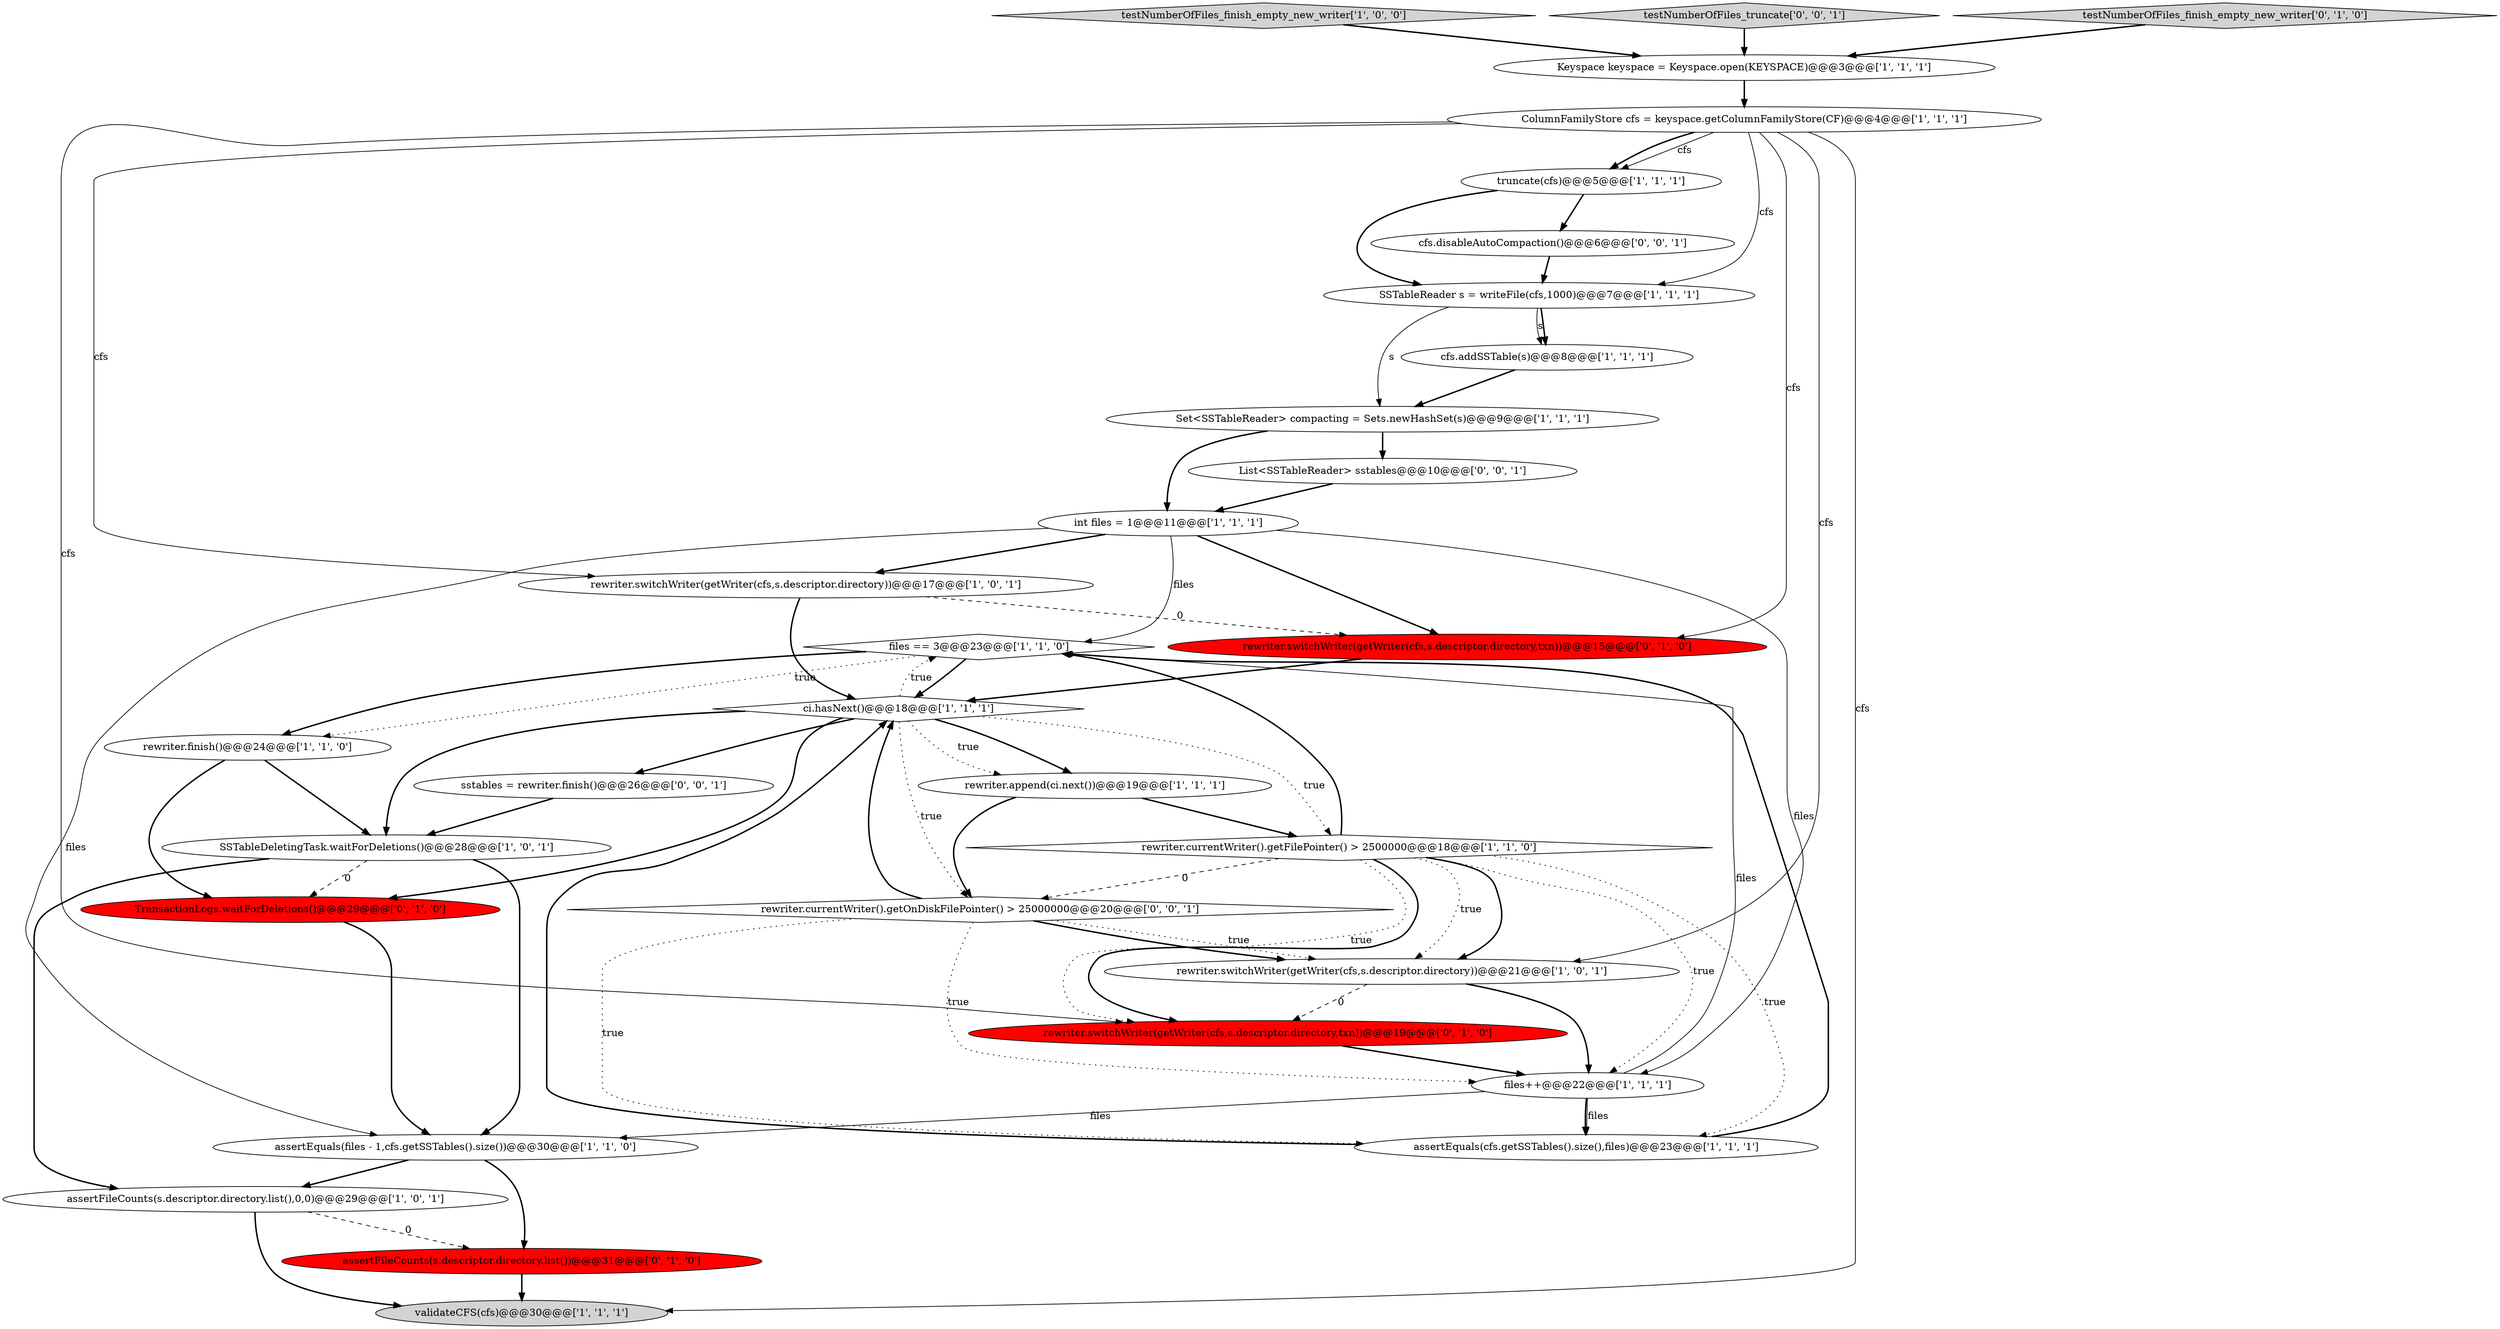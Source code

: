 digraph {
14 [style = filled, label = "testNumberOfFiles_finish_empty_new_writer['1', '0', '0']", fillcolor = lightgray, shape = diamond image = "AAA0AAABBB1BBB"];
3 [style = filled, label = "ColumnFamilyStore cfs = keyspace.getColumnFamilyStore(CF)@@@4@@@['1', '1', '1']", fillcolor = white, shape = ellipse image = "AAA0AAABBB1BBB"];
24 [style = filled, label = "assertFileCounts(s.descriptor.directory.list())@@@31@@@['0', '1', '0']", fillcolor = red, shape = ellipse image = "AAA1AAABBB2BBB"];
25 [style = filled, label = "TransactionLogs.waitForDeletions()@@@29@@@['0', '1', '0']", fillcolor = red, shape = ellipse image = "AAA1AAABBB2BBB"];
27 [style = filled, label = "cfs.disableAutoCompaction()@@@6@@@['0', '0', '1']", fillcolor = white, shape = ellipse image = "AAA0AAABBB3BBB"];
5 [style = filled, label = "assertFileCounts(s.descriptor.directory.list(),0,0)@@@29@@@['1', '0', '1']", fillcolor = white, shape = ellipse image = "AAA0AAABBB1BBB"];
6 [style = filled, label = "files == 3@@@23@@@['1', '1', '0']", fillcolor = white, shape = diamond image = "AAA0AAABBB1BBB"];
15 [style = filled, label = "truncate(cfs)@@@5@@@['1', '1', '1']", fillcolor = white, shape = ellipse image = "AAA0AAABBB1BBB"];
8 [style = filled, label = "assertEquals(cfs.getSSTables().size(),files)@@@23@@@['1', '1', '1']", fillcolor = white, shape = ellipse image = "AAA0AAABBB1BBB"];
11 [style = filled, label = "SSTableReader s = writeFile(cfs,1000)@@@7@@@['1', '1', '1']", fillcolor = white, shape = ellipse image = "AAA0AAABBB1BBB"];
10 [style = filled, label = "cfs.addSSTable(s)@@@8@@@['1', '1', '1']", fillcolor = white, shape = ellipse image = "AAA0AAABBB1BBB"];
18 [style = filled, label = "ci.hasNext()@@@18@@@['1', '1', '1']", fillcolor = white, shape = diamond image = "AAA0AAABBB1BBB"];
19 [style = filled, label = "rewriter.currentWriter().getFilePointer() > 2500000@@@18@@@['1', '1', '0']", fillcolor = white, shape = diamond image = "AAA0AAABBB1BBB"];
2 [style = filled, label = "rewriter.append(ci.next())@@@19@@@['1', '1', '1']", fillcolor = white, shape = ellipse image = "AAA0AAABBB1BBB"];
29 [style = filled, label = "testNumberOfFiles_truncate['0', '0', '1']", fillcolor = lightgray, shape = diamond image = "AAA0AAABBB3BBB"];
1 [style = filled, label = "rewriter.finish()@@@24@@@['1', '1', '0']", fillcolor = white, shape = ellipse image = "AAA0AAABBB1BBB"];
30 [style = filled, label = "rewriter.currentWriter().getOnDiskFilePointer() > 25000000@@@20@@@['0', '0', '1']", fillcolor = white, shape = diamond image = "AAA0AAABBB3BBB"];
28 [style = filled, label = "sstables = rewriter.finish()@@@26@@@['0', '0', '1']", fillcolor = white, shape = ellipse image = "AAA0AAABBB3BBB"];
22 [style = filled, label = "testNumberOfFiles_finish_empty_new_writer['0', '1', '0']", fillcolor = lightgray, shape = diamond image = "AAA0AAABBB2BBB"];
23 [style = filled, label = "rewriter.switchWriter(getWriter(cfs,s.descriptor.directory,txn))@@@19@@@['0', '1', '0']", fillcolor = red, shape = ellipse image = "AAA1AAABBB2BBB"];
12 [style = filled, label = "files++@@@22@@@['1', '1', '1']", fillcolor = white, shape = ellipse image = "AAA0AAABBB1BBB"];
4 [style = filled, label = "Set<SSTableReader> compacting = Sets.newHashSet(s)@@@9@@@['1', '1', '1']", fillcolor = white, shape = ellipse image = "AAA0AAABBB1BBB"];
7 [style = filled, label = "int files = 1@@@11@@@['1', '1', '1']", fillcolor = white, shape = ellipse image = "AAA0AAABBB1BBB"];
17 [style = filled, label = "SSTableDeletingTask.waitForDeletions()@@@28@@@['1', '0', '1']", fillcolor = white, shape = ellipse image = "AAA0AAABBB1BBB"];
21 [style = filled, label = "rewriter.switchWriter(getWriter(cfs,s.descriptor.directory,txn))@@@15@@@['0', '1', '0']", fillcolor = red, shape = ellipse image = "AAA1AAABBB2BBB"];
13 [style = filled, label = "validateCFS(cfs)@@@30@@@['1', '1', '1']", fillcolor = lightgray, shape = ellipse image = "AAA0AAABBB1BBB"];
16 [style = filled, label = "Keyspace keyspace = Keyspace.open(KEYSPACE)@@@3@@@['1', '1', '1']", fillcolor = white, shape = ellipse image = "AAA0AAABBB1BBB"];
9 [style = filled, label = "rewriter.switchWriter(getWriter(cfs,s.descriptor.directory))@@@21@@@['1', '0', '1']", fillcolor = white, shape = ellipse image = "AAA0AAABBB1BBB"];
26 [style = filled, label = "List<SSTableReader> sstables@@@10@@@['0', '0', '1']", fillcolor = white, shape = ellipse image = "AAA0AAABBB3BBB"];
20 [style = filled, label = "assertEquals(files - 1,cfs.getSSTables().size())@@@30@@@['1', '1', '0']", fillcolor = white, shape = ellipse image = "AAA0AAABBB1BBB"];
0 [style = filled, label = "rewriter.switchWriter(getWriter(cfs,s.descriptor.directory))@@@17@@@['1', '0', '1']", fillcolor = white, shape = ellipse image = "AAA0AAABBB1BBB"];
14->16 [style = bold, label=""];
16->3 [style = bold, label=""];
3->13 [style = solid, label="cfs"];
11->10 [style = solid, label="s"];
17->5 [style = bold, label=""];
17->25 [style = dashed, label="0"];
2->19 [style = bold, label=""];
26->7 [style = bold, label=""];
7->20 [style = solid, label="files"];
22->16 [style = bold, label=""];
3->21 [style = solid, label="cfs"];
8->18 [style = bold, label=""];
6->18 [style = bold, label=""];
18->19 [style = dotted, label="true"];
6->1 [style = dotted, label="true"];
3->15 [style = solid, label="cfs"];
18->17 [style = bold, label=""];
4->26 [style = bold, label=""];
19->12 [style = dotted, label="true"];
19->23 [style = dotted, label="true"];
3->11 [style = solid, label="cfs"];
30->12 [style = dotted, label="true"];
7->0 [style = bold, label=""];
3->15 [style = bold, label=""];
8->6 [style = bold, label=""];
24->13 [style = bold, label=""];
30->9 [style = bold, label=""];
12->8 [style = solid, label="files"];
18->2 [style = bold, label=""];
19->6 [style = bold, label=""];
30->18 [style = bold, label=""];
3->0 [style = solid, label="cfs"];
18->28 [style = bold, label=""];
21->18 [style = bold, label=""];
4->7 [style = bold, label=""];
7->6 [style = solid, label="files"];
19->8 [style = dotted, label="true"];
1->17 [style = bold, label=""];
20->5 [style = bold, label=""];
18->6 [style = dotted, label="true"];
3->23 [style = solid, label="cfs"];
9->23 [style = dashed, label="0"];
6->1 [style = bold, label=""];
25->20 [style = bold, label=""];
19->30 [style = dashed, label="0"];
15->11 [style = bold, label=""];
27->11 [style = bold, label=""];
19->9 [style = bold, label=""];
11->10 [style = bold, label=""];
12->8 [style = bold, label=""];
0->21 [style = dashed, label="0"];
19->23 [style = bold, label=""];
5->13 [style = bold, label=""];
19->9 [style = dotted, label="true"];
7->12 [style = solid, label="files"];
18->25 [style = bold, label=""];
10->4 [style = bold, label=""];
11->4 [style = solid, label="s"];
7->21 [style = bold, label=""];
28->17 [style = bold, label=""];
30->9 [style = dotted, label="true"];
0->18 [style = bold, label=""];
30->8 [style = dotted, label="true"];
23->12 [style = bold, label=""];
12->20 [style = solid, label="files"];
9->12 [style = bold, label=""];
5->24 [style = dashed, label="0"];
2->30 [style = bold, label=""];
20->24 [style = bold, label=""];
3->9 [style = solid, label="cfs"];
15->27 [style = bold, label=""];
1->25 [style = bold, label=""];
29->16 [style = bold, label=""];
12->6 [style = solid, label="files"];
18->2 [style = dotted, label="true"];
17->20 [style = bold, label=""];
18->30 [style = dotted, label="true"];
}

